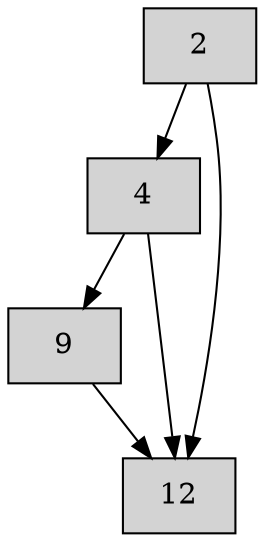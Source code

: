 digraph CFG {
    node [shape=box, style=filled];
    2 [label="2"];
    4 [label="4"];
    9 [label="9"];
    12 [label="12"];

    2 -> 4;
    2 -> 12;
    4 -> 9;
    4 -> 12;
    9 -> 12;
}